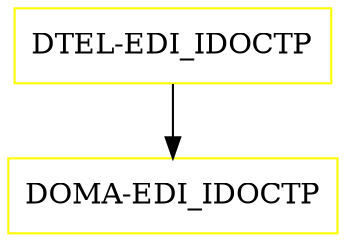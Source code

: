 digraph G {
  "DTEL-EDI_IDOCTP" [shape=box,color=yellow];
  "DOMA-EDI_IDOCTP" [shape=box,color=yellow,URL="./DOMA_EDI_IDOCTP.html"];
  "DTEL-EDI_IDOCTP" -> "DOMA-EDI_IDOCTP";
}
